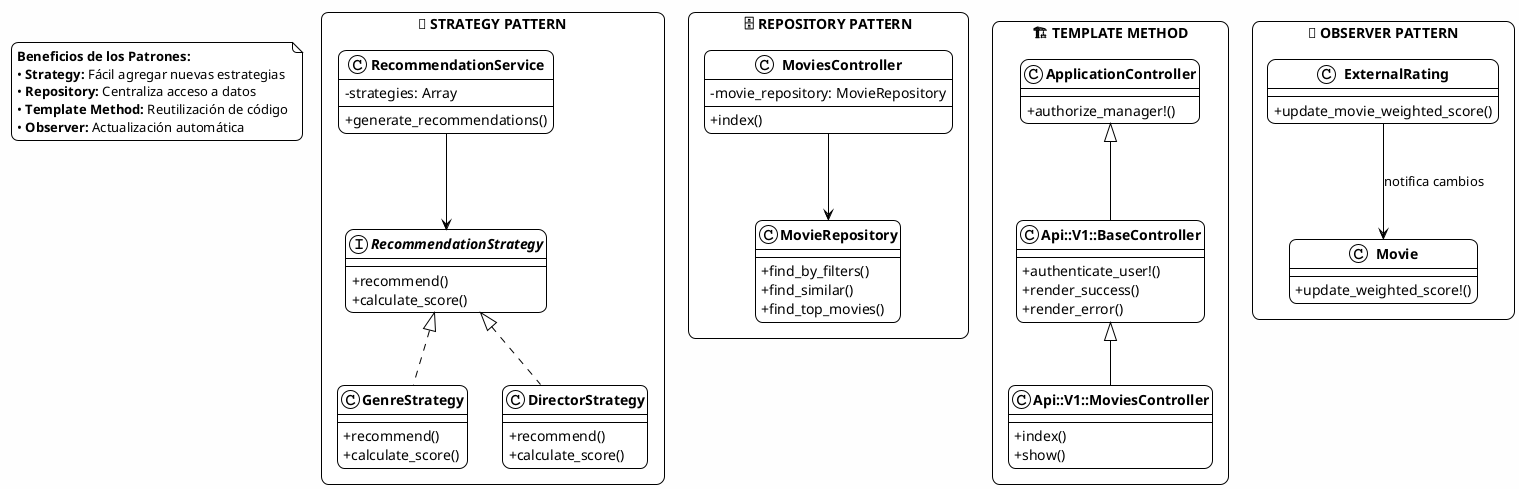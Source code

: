 @startuml Film Sonar - Patrones de Diseño Simplificado

!theme plain
skinparam classAttributeIconSize 0
skinparam classFontSize 14
skinparam classFontStyle bold
skinparam packageStyle rectangle
skinparam backgroundColor #FEFEFE
skinparam roundcorner 15

package "🎯 STRATEGY PATTERN" {
  interface RecommendationStrategy {
    +recommend()
    +calculate_score()
  }

  class GenreStrategy {
    +recommend()
    +calculate_score()
  }

  class DirectorStrategy {
    +recommend()
    +calculate_score()
  }

  class RecommendationService {
    -strategies: Array
    +generate_recommendations()
  }

  RecommendationStrategy <|.. GenreStrategy
  RecommendationStrategy <|.. DirectorStrategy
  RecommendationService --> RecommendationStrategy
}

package "🗄️ REPOSITORY PATTERN" {
  class MovieRepository {
    +find_by_filters()
    +find_similar()
    +find_top_movies()
  }

  class MoviesController {
    -movie_repository: MovieRepository
    +index()
  }

  MoviesController --> MovieRepository
}

package "🏗️ TEMPLATE METHOD" {
  class ApplicationController {
    +authorize_manager!()
  }

  class Api::V1::BaseController {
    +authenticate_user!()
    +render_success()
    +render_error()
  }

  class Api::V1::MoviesController {
    +index()
    +show()
  }

  ApplicationController <|-- Api::V1::BaseController
  Api::V1::BaseController <|-- Api::V1::MoviesController
}

package "🔗 OBSERVER PATTERN" {
  class ExternalRating {
    +update_movie_weighted_score()
  }

  class Movie {
    +update_weighted_score!()
  }

  ExternalRating --> Movie : "notifica cambios"
}

note as N1
  <b>Beneficios de los Patrones:</b>
  • <b>Strategy:</b> Fácil agregar nuevas estrategias
  • <b>Repository:</b> Centraliza acceso a datos
  • <b>Template Method:</b> Reutilización de código
  • <b>Observer:</b> Actualización automática
end note

@enduml 